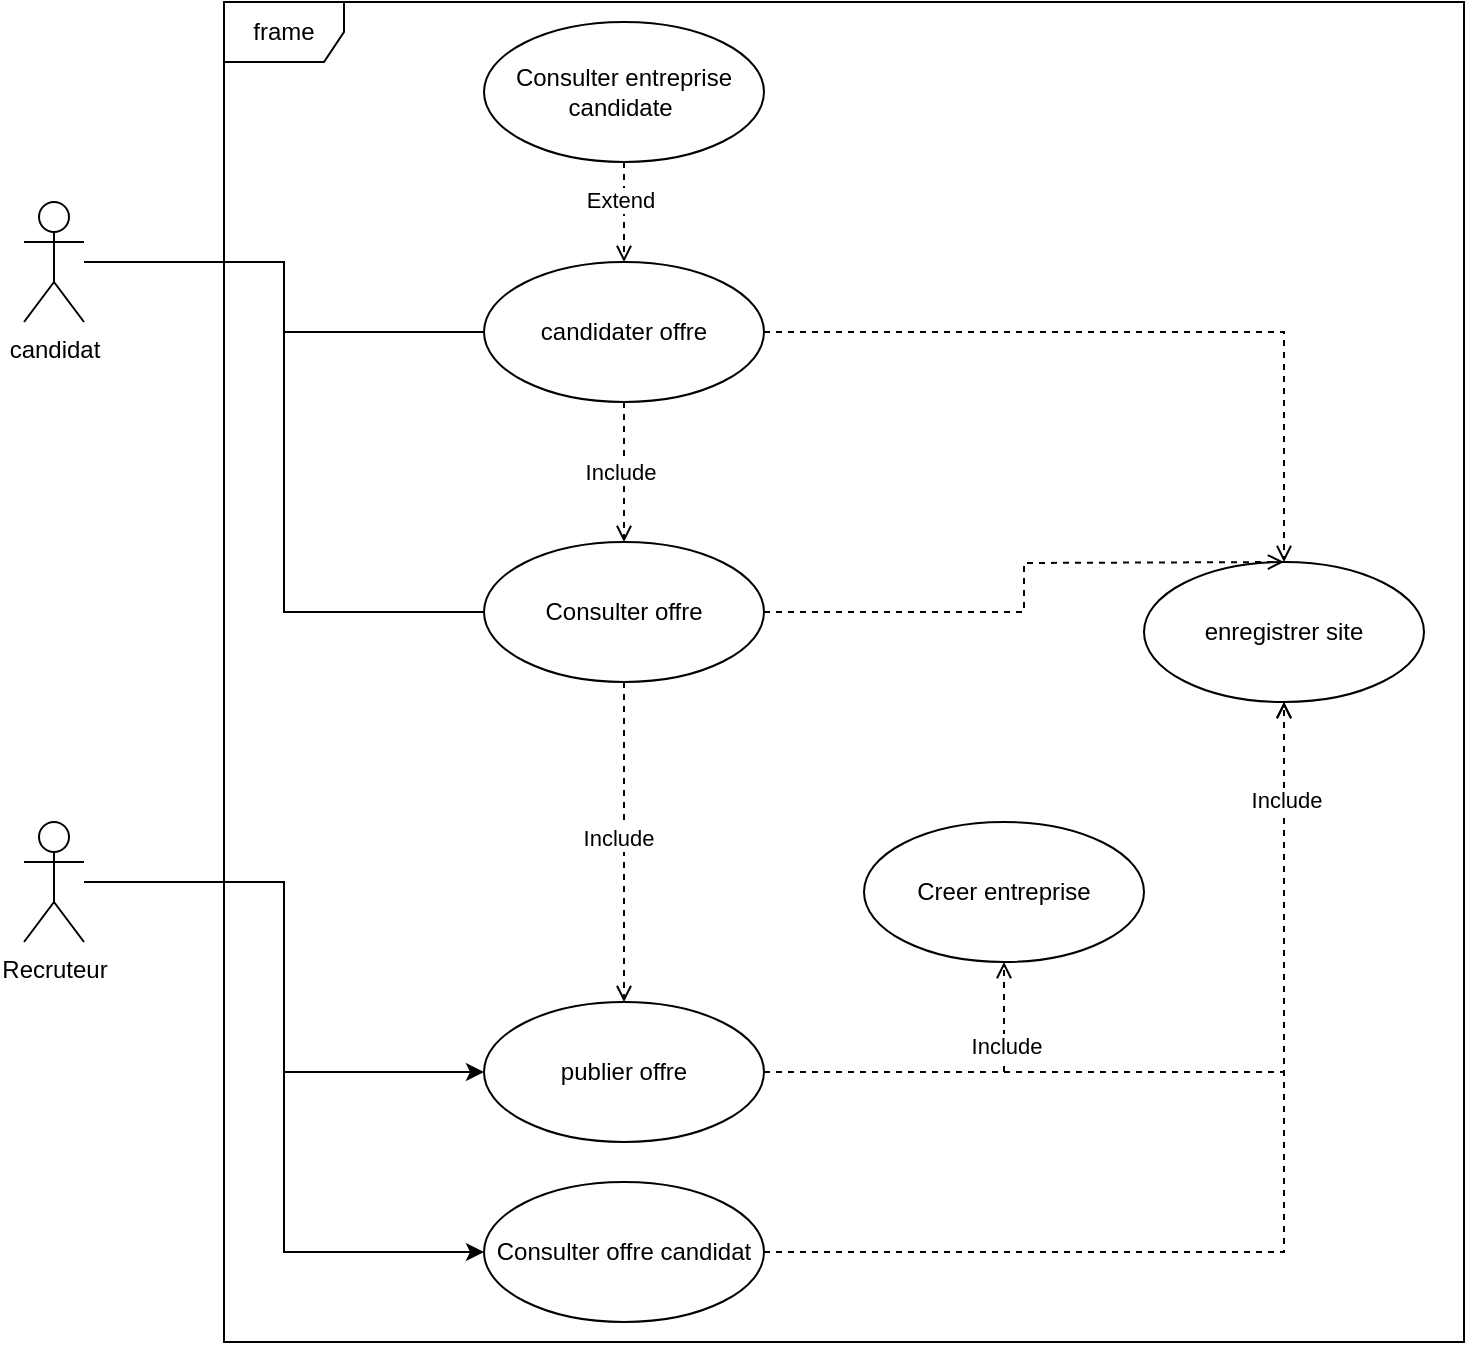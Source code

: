 <mxfile version="26.0.9">
  <diagram name="Page-1" id="dKeURpFCAH5lBt_OtzPY">
    <mxGraphModel dx="1634" dy="1198" grid="1" gridSize="10" guides="1" tooltips="1" connect="1" arrows="1" fold="1" page="0" pageScale="1" pageWidth="827" pageHeight="1169" math="0" shadow="0">
      <root>
        <mxCell id="0" />
        <mxCell id="1" parent="0" />
        <mxCell id="Hr6x0CXhVlbPkCjzwK7y-6" value="frame" style="shape=umlFrame;whiteSpace=wrap;html=1;pointerEvents=0;" vertex="1" parent="1">
          <mxGeometry x="30" y="260" width="620" height="670" as="geometry" />
        </mxCell>
        <mxCell id="Hr6x0CXhVlbPkCjzwK7y-45" style="edgeStyle=orthogonalEdgeStyle;rounded=0;orthogonalLoop=1;jettySize=auto;html=1;entryX=0;entryY=0.5;entryDx=0;entryDy=0;" edge="1" parent="1" source="Hr6x0CXhVlbPkCjzwK7y-7" target="Hr6x0CXhVlbPkCjzwK7y-18">
          <mxGeometry relative="1" as="geometry" />
        </mxCell>
        <mxCell id="Hr6x0CXhVlbPkCjzwK7y-46" style="edgeStyle=orthogonalEdgeStyle;rounded=0;orthogonalLoop=1;jettySize=auto;html=1;entryX=0;entryY=0.5;entryDx=0;entryDy=0;" edge="1" parent="1" source="Hr6x0CXhVlbPkCjzwK7y-7" target="Hr6x0CXhVlbPkCjzwK7y-13">
          <mxGeometry relative="1" as="geometry" />
        </mxCell>
        <mxCell id="Hr6x0CXhVlbPkCjzwK7y-7" value="Recruteur" style="shape=umlActor;verticalLabelPosition=bottom;verticalAlign=top;html=1;outlineConnect=0;" vertex="1" parent="1">
          <mxGeometry x="-70" y="670" width="30" height="60" as="geometry" />
        </mxCell>
        <mxCell id="Hr6x0CXhVlbPkCjzwK7y-38" style="edgeStyle=orthogonalEdgeStyle;rounded=0;orthogonalLoop=1;jettySize=auto;html=1;entryX=0;entryY=0.5;entryDx=0;entryDy=0;endArrow=none;startFill=0;" edge="1" parent="1" source="Hr6x0CXhVlbPkCjzwK7y-10" target="Hr6x0CXhVlbPkCjzwK7y-15">
          <mxGeometry relative="1" as="geometry" />
        </mxCell>
        <mxCell id="Hr6x0CXhVlbPkCjzwK7y-39" style="edgeStyle=orthogonalEdgeStyle;rounded=0;orthogonalLoop=1;jettySize=auto;html=1;entryX=0;entryY=0.5;entryDx=0;entryDy=0;endArrow=none;startFill=0;" edge="1" parent="1" source="Hr6x0CXhVlbPkCjzwK7y-10" target="Hr6x0CXhVlbPkCjzwK7y-16">
          <mxGeometry relative="1" as="geometry" />
        </mxCell>
        <mxCell id="Hr6x0CXhVlbPkCjzwK7y-10" value="candidat" style="shape=umlActor;verticalLabelPosition=bottom;verticalAlign=top;html=1;outlineConnect=0;" vertex="1" parent="1">
          <mxGeometry x="-70" y="360" width="30" height="60" as="geometry" />
        </mxCell>
        <mxCell id="Hr6x0CXhVlbPkCjzwK7y-12" value="Creer entreprise" style="ellipse;whiteSpace=wrap;html=1;" vertex="1" parent="1">
          <mxGeometry x="350" y="670" width="140" height="70" as="geometry" />
        </mxCell>
        <mxCell id="Hr6x0CXhVlbPkCjzwK7y-24" style="edgeStyle=orthogonalEdgeStyle;rounded=0;orthogonalLoop=1;jettySize=auto;html=1;dashed=1;endArrow=open;endFill=0;" edge="1" parent="1" source="Hr6x0CXhVlbPkCjzwK7y-13" target="Hr6x0CXhVlbPkCjzwK7y-14">
          <mxGeometry relative="1" as="geometry" />
        </mxCell>
        <mxCell id="Hr6x0CXhVlbPkCjzwK7y-26" style="edgeStyle=orthogonalEdgeStyle;rounded=0;orthogonalLoop=1;jettySize=auto;html=1;entryX=0.5;entryY=1;entryDx=0;entryDy=0;dashed=1;endArrow=open;endFill=0;" edge="1" parent="1" source="Hr6x0CXhVlbPkCjzwK7y-13" target="Hr6x0CXhVlbPkCjzwK7y-12">
          <mxGeometry relative="1" as="geometry" />
        </mxCell>
        <mxCell id="Hr6x0CXhVlbPkCjzwK7y-28" value="Include" style="edgeLabel;html=1;align=center;verticalAlign=middle;resizable=0;points=[];" vertex="1" connectable="0" parent="Hr6x0CXhVlbPkCjzwK7y-26">
          <mxGeometry x="0.527" y="-1" relative="1" as="geometry">
            <mxPoint as="offset" />
          </mxGeometry>
        </mxCell>
        <mxCell id="Hr6x0CXhVlbPkCjzwK7y-13" value="publier offre" style="ellipse;whiteSpace=wrap;html=1;" vertex="1" parent="1">
          <mxGeometry x="160" y="760" width="140" height="70" as="geometry" />
        </mxCell>
        <mxCell id="Hr6x0CXhVlbPkCjzwK7y-14" value="enregistrer site" style="ellipse;whiteSpace=wrap;html=1;" vertex="1" parent="1">
          <mxGeometry x="490" y="540" width="140" height="70" as="geometry" />
        </mxCell>
        <mxCell id="Hr6x0CXhVlbPkCjzwK7y-31" style="edgeStyle=orthogonalEdgeStyle;rounded=0;orthogonalLoop=1;jettySize=auto;html=1;dashed=1;endArrow=open;endFill=0;" edge="1" parent="1" source="Hr6x0CXhVlbPkCjzwK7y-15">
          <mxGeometry relative="1" as="geometry">
            <mxPoint x="560" y="540" as="targetPoint" />
          </mxGeometry>
        </mxCell>
        <mxCell id="Hr6x0CXhVlbPkCjzwK7y-51" style="edgeStyle=orthogonalEdgeStyle;rounded=0;orthogonalLoop=1;jettySize=auto;html=1;entryX=0.5;entryY=0;entryDx=0;entryDy=0;dashed=1;endArrow=open;endFill=0;" edge="1" parent="1" source="Hr6x0CXhVlbPkCjzwK7y-15" target="Hr6x0CXhVlbPkCjzwK7y-13">
          <mxGeometry relative="1" as="geometry" />
        </mxCell>
        <mxCell id="Hr6x0CXhVlbPkCjzwK7y-52" value="Include" style="edgeLabel;html=1;align=center;verticalAlign=middle;resizable=0;points=[];" vertex="1" connectable="0" parent="Hr6x0CXhVlbPkCjzwK7y-51">
          <mxGeometry x="-0.025" y="-3" relative="1" as="geometry">
            <mxPoint as="offset" />
          </mxGeometry>
        </mxCell>
        <mxCell id="Hr6x0CXhVlbPkCjzwK7y-15" value="Consulter offre" style="ellipse;whiteSpace=wrap;html=1;" vertex="1" parent="1">
          <mxGeometry x="160" y="530" width="140" height="70" as="geometry" />
        </mxCell>
        <mxCell id="Hr6x0CXhVlbPkCjzwK7y-29" style="edgeStyle=orthogonalEdgeStyle;rounded=0;orthogonalLoop=1;jettySize=auto;html=1;endArrow=open;endFill=0;dashed=1;strokeColor=default;" edge="1" parent="1" source="Hr6x0CXhVlbPkCjzwK7y-16" target="Hr6x0CXhVlbPkCjzwK7y-14">
          <mxGeometry relative="1" as="geometry" />
        </mxCell>
        <mxCell id="Hr6x0CXhVlbPkCjzwK7y-36" style="edgeStyle=orthogonalEdgeStyle;rounded=0;orthogonalLoop=1;jettySize=auto;html=1;entryX=0.5;entryY=0;entryDx=0;entryDy=0;endArrow=open;endFill=0;dashed=1;" edge="1" parent="1" source="Hr6x0CXhVlbPkCjzwK7y-16" target="Hr6x0CXhVlbPkCjzwK7y-15">
          <mxGeometry relative="1" as="geometry" />
        </mxCell>
        <mxCell id="Hr6x0CXhVlbPkCjzwK7y-37" value="Include" style="edgeLabel;html=1;align=center;verticalAlign=middle;resizable=0;points=[];" vertex="1" connectable="0" parent="Hr6x0CXhVlbPkCjzwK7y-36">
          <mxGeometry y="-2" relative="1" as="geometry">
            <mxPoint as="offset" />
          </mxGeometry>
        </mxCell>
        <mxCell id="Hr6x0CXhVlbPkCjzwK7y-16" value="candidater offre" style="ellipse;whiteSpace=wrap;html=1;" vertex="1" parent="1">
          <mxGeometry x="160" y="390" width="140" height="70" as="geometry" />
        </mxCell>
        <mxCell id="Hr6x0CXhVlbPkCjzwK7y-49" style="edgeStyle=orthogonalEdgeStyle;rounded=0;orthogonalLoop=1;jettySize=auto;html=1;dashed=1;endArrow=open;endFill=0;" edge="1" parent="1" source="Hr6x0CXhVlbPkCjzwK7y-17" target="Hr6x0CXhVlbPkCjzwK7y-16">
          <mxGeometry relative="1" as="geometry" />
        </mxCell>
        <mxCell id="Hr6x0CXhVlbPkCjzwK7y-50" value="Extend" style="edgeLabel;html=1;align=center;verticalAlign=middle;resizable=0;points=[];" vertex="1" connectable="0" parent="Hr6x0CXhVlbPkCjzwK7y-49">
          <mxGeometry x="-0.233" y="-2" relative="1" as="geometry">
            <mxPoint as="offset" />
          </mxGeometry>
        </mxCell>
        <mxCell id="Hr6x0CXhVlbPkCjzwK7y-17" value="Consulter entreprise candidate&amp;nbsp;" style="ellipse;whiteSpace=wrap;html=1;" vertex="1" parent="1">
          <mxGeometry x="160" y="270" width="140" height="70" as="geometry" />
        </mxCell>
        <mxCell id="Hr6x0CXhVlbPkCjzwK7y-25" style="edgeStyle=orthogonalEdgeStyle;rounded=0;orthogonalLoop=1;jettySize=auto;html=1;dashed=1;endArrow=open;endFill=0;" edge="1" parent="1" source="Hr6x0CXhVlbPkCjzwK7y-18" target="Hr6x0CXhVlbPkCjzwK7y-14">
          <mxGeometry relative="1" as="geometry" />
        </mxCell>
        <mxCell id="Hr6x0CXhVlbPkCjzwK7y-27" value="Include" style="edgeLabel;html=1;align=center;verticalAlign=middle;resizable=0;points=[];" vertex="1" connectable="0" parent="Hr6x0CXhVlbPkCjzwK7y-25">
          <mxGeometry x="0.816" y="-1" relative="1" as="geometry">
            <mxPoint as="offset" />
          </mxGeometry>
        </mxCell>
        <mxCell id="Hr6x0CXhVlbPkCjzwK7y-18" value="Consulter offre candidat" style="ellipse;whiteSpace=wrap;html=1;" vertex="1" parent="1">
          <mxGeometry x="160" y="850" width="140" height="70" as="geometry" />
        </mxCell>
      </root>
    </mxGraphModel>
  </diagram>
</mxfile>
